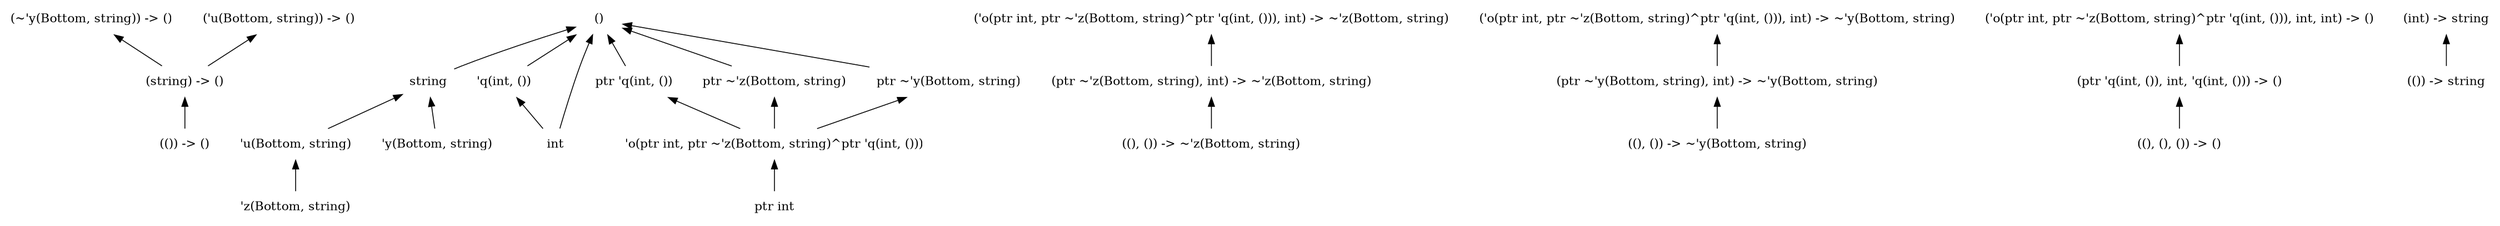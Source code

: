 digraph order {
  graph [
    size = "30,10"
    ];
  node [
    shape = none
    ];
  edge [
    dir = back
    ];
  "(string) -> ()"
  "(()) -> ()"
  "string"
  "('o(ptr int, ptr ~'z(Bottom, string)^ptr 'q(int, ())), int) -> ~'z(Bottom, string)"
  "('o(ptr int, ptr ~'z(Bottom, string)^ptr 'q(int, ())), int) -> ~'y(Bottom, string)"
  "'u(Bottom, string)"
  "(ptr ~'y(Bottom, string), int) -> ~'y(Bottom, string)"
  "(ptr 'q(int, ()), int, 'q(int, ())) -> ()"
  "'q(int, ())"
  "()"
  "ptr 'q(int, ())"
  "'o(ptr int, ptr ~'z(Bottom, string)^ptr 'q(int, ()))"
  "((), ()) -> ~'z(Bottom, string)"
  "'z(Bottom, string)"
  "(~'y(Bottom, string)) -> ()"
  "'y(Bottom, string)"
  "(ptr ~'z(Bottom, string), int) -> ~'z(Bottom, string)"
  "ptr int"
  "((), (), ()) -> ()"
  "ptr ~'z(Bottom, string)"
  "(()) -> string"
  "('u(Bottom, string)) -> ()"
  "(int) -> string"
  "('o(ptr int, ptr ~'z(Bottom, string)^ptr 'q(int, ())), int, int) -> ()"
  "ptr ~'y(Bottom, string)"
  "int"
  "((), ()) -> ~'y(Bottom, string)"
  "(string) -> ()" -> "(()) -> ()"
  "(~'y(Bottom, string)) -> ()" -> "(string) -> ()"
  "string" -> "'u(Bottom, string)"
  "string" -> "'y(Bottom, string)"
  "(ptr ~'z(Bottom, string), int) -> ~'z(Bottom, string)" -> "((), ()) -> ~'z(Bottom, string)"
  "ptr ~'z(Bottom, string)" -> "'o(ptr int, ptr ~'z(Bottom, string)^ptr 'q(int, ()))"
  "('u(Bottom, string)) -> ()" -> "(string) -> ()"
  "('o(ptr int, ptr ~'z(Bottom, string)^ptr 'q(int, ())), int) -> ~'z(Bottom, string)" -> "(ptr ~'z(Bottom, string), int) -> ~'z(Bottom, string)"
  "('o(ptr int, ptr ~'z(Bottom, string)^ptr 'q(int, ())), int) -> ~'y(Bottom, string)" -> "(ptr ~'y(Bottom, string), int) -> ~'y(Bottom, string)"
  "(int) -> string" -> "(()) -> string"
  "'u(Bottom, string)" -> "'z(Bottom, string)"
  "(ptr ~'y(Bottom, string), int) -> ~'y(Bottom, string)" -> "((), ()) -> ~'y(Bottom, string)"
  "('o(ptr int, ptr ~'z(Bottom, string)^ptr 'q(int, ())), int, int) -> ()" -> "(ptr 'q(int, ()), int, 'q(int, ())) -> ()"
  "ptr ~'y(Bottom, string)" -> "'o(ptr int, ptr ~'z(Bottom, string)^ptr 'q(int, ()))"
  "(ptr 'q(int, ()), int, 'q(int, ())) -> ()" -> "((), (), ()) -> ()"
  "'q(int, ())" -> "int"
  "()" -> "int"
  "()" -> "'q(int, ())"
  "()" -> "ptr ~'y(Bottom, string)"
  "()" -> "ptr 'q(int, ())"
  "()" -> "ptr ~'z(Bottom, string)"
  "()" -> "string"
  "ptr 'q(int, ())" -> "'o(ptr int, ptr ~'z(Bottom, string)^ptr 'q(int, ()))"
  "'o(ptr int, ptr ~'z(Bottom, string)^ptr 'q(int, ()))" -> "ptr int"
}